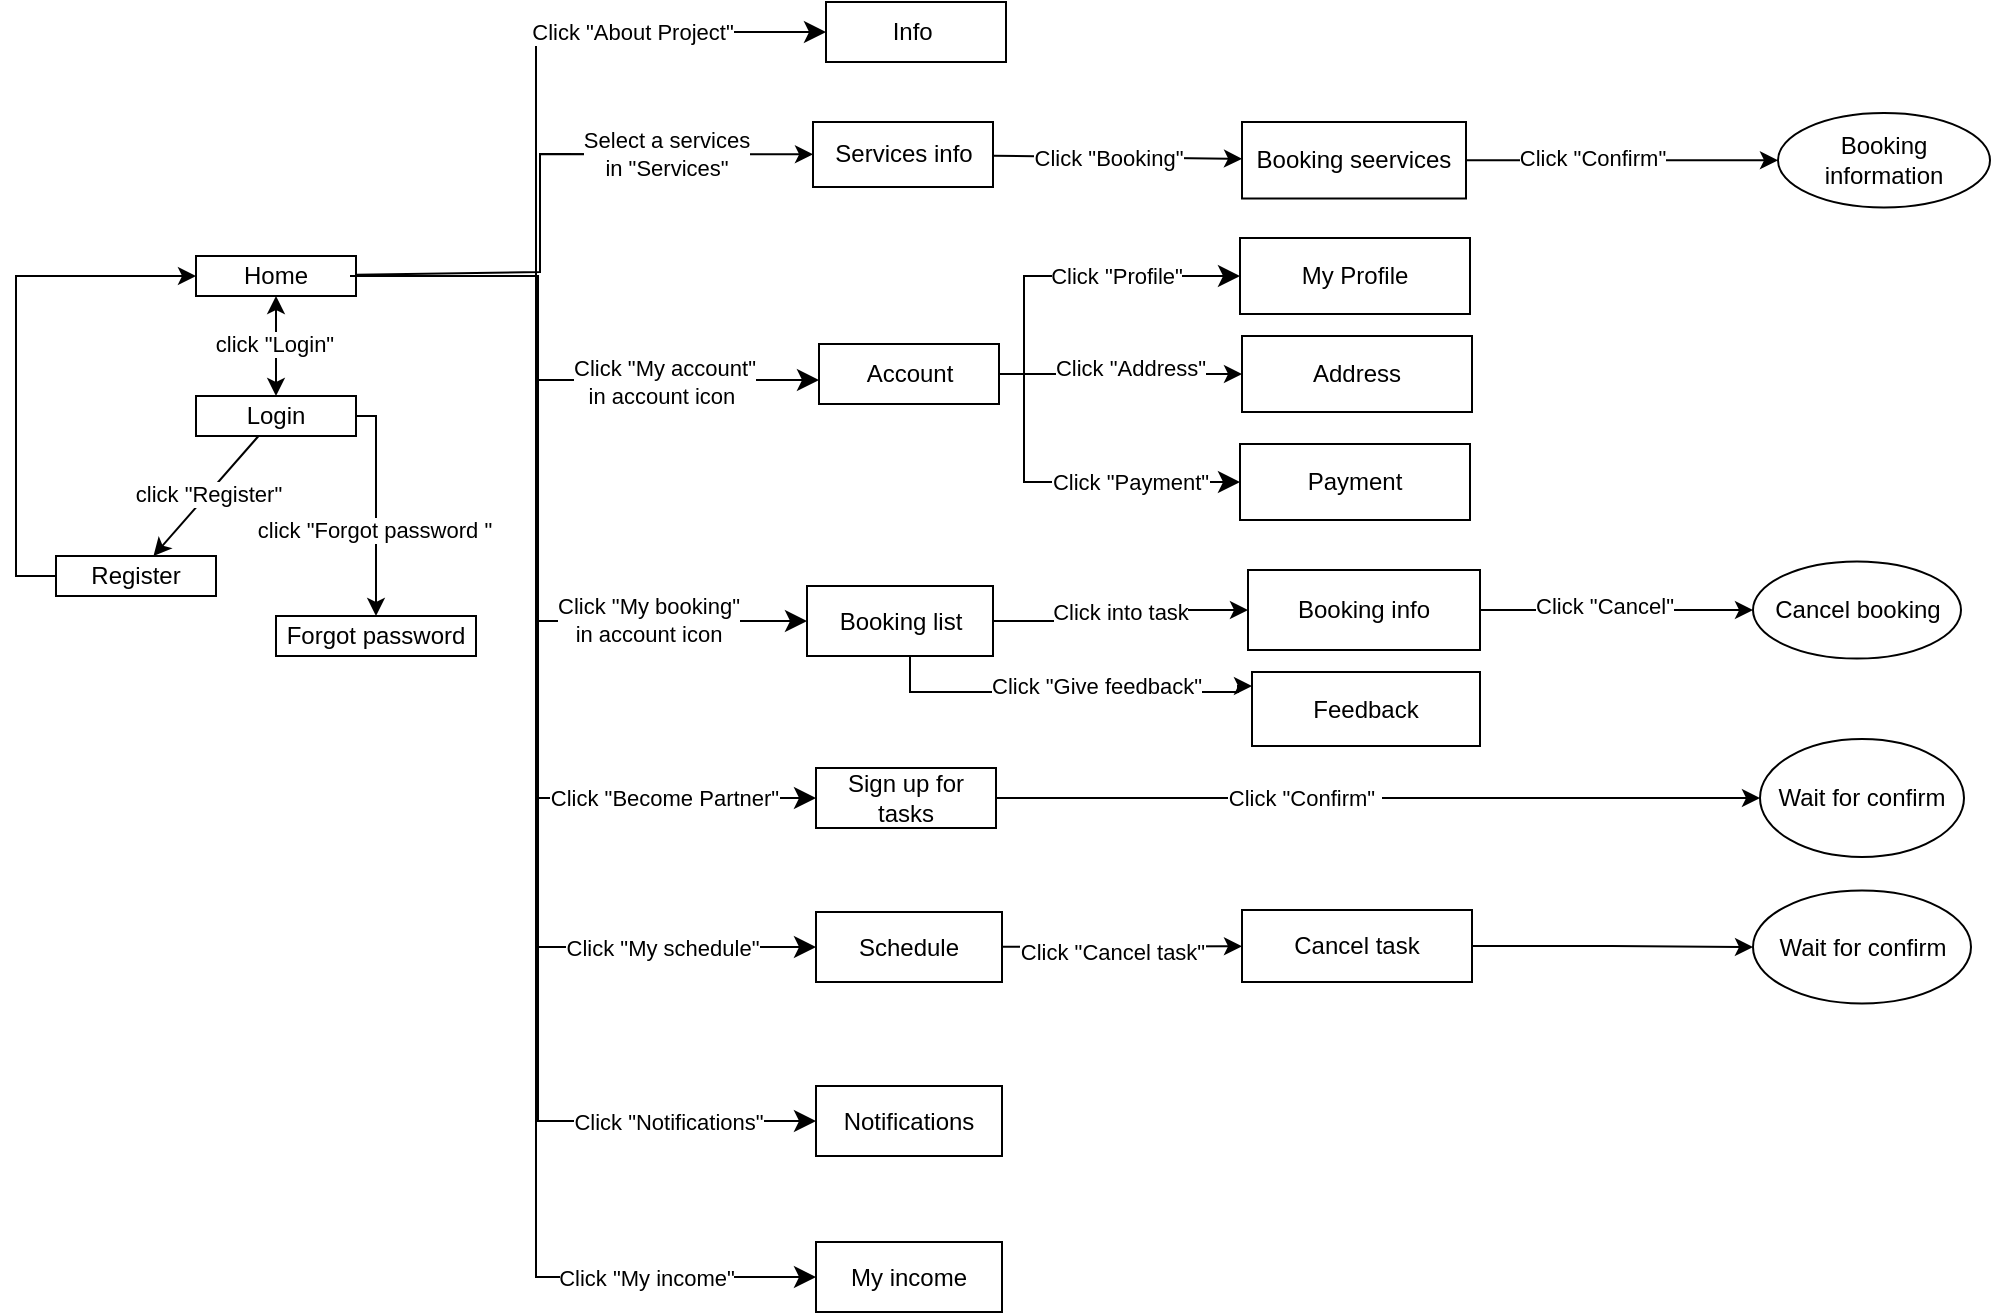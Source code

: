 <mxfile version="21.7.4" type="device">
  <diagram id="C5RBs43oDa-KdzZeNtuy" name="Page-1">
    <mxGraphModel dx="1116" dy="592" grid="0" gridSize="11" guides="1" tooltips="1" connect="1" arrows="1" fold="1" page="1" pageScale="1" pageWidth="827" pageHeight="1169" math="0" shadow="0">
      <root>
        <mxCell id="WIyWlLk6GJQsqaUBKTNV-0" />
        <mxCell id="WIyWlLk6GJQsqaUBKTNV-1" parent="WIyWlLk6GJQsqaUBKTNV-0" />
        <mxCell id="WIyWlLk6GJQsqaUBKTNV-3" value="Home" style="rounded=0;whiteSpace=wrap;html=1;fontSize=12;glass=0;strokeWidth=1;shadow=0;" parent="WIyWlLk6GJQsqaUBKTNV-1" vertex="1">
          <mxGeometry x="190" y="140" width="80" height="20" as="geometry" />
        </mxCell>
        <mxCell id="bv_BIJu1D8eU22o0W_cF-1" value="Login" style="rounded=0;whiteSpace=wrap;html=1;fontSize=12;glass=0;strokeWidth=1;shadow=0;" parent="WIyWlLk6GJQsqaUBKTNV-1" vertex="1">
          <mxGeometry x="190" y="210" width="80" height="20" as="geometry" />
        </mxCell>
        <mxCell id="bv_BIJu1D8eU22o0W_cF-2" value="Register" style="rounded=0;whiteSpace=wrap;html=1;fontSize=12;glass=0;strokeWidth=1;shadow=0;" parent="WIyWlLk6GJQsqaUBKTNV-1" vertex="1">
          <mxGeometry x="120" y="290" width="80" height="20" as="geometry" />
        </mxCell>
        <mxCell id="bv_BIJu1D8eU22o0W_cF-3" value="" style="endArrow=classic;startArrow=classic;html=1;rounded=0;fontStyle=1" parent="WIyWlLk6GJQsqaUBKTNV-1" source="bv_BIJu1D8eU22o0W_cF-1" target="WIyWlLk6GJQsqaUBKTNV-3" edge="1">
          <mxGeometry width="50" height="50" relative="1" as="geometry">
            <mxPoint x="330" y="280" as="sourcePoint" />
            <mxPoint x="330" y="240" as="targetPoint" />
          </mxGeometry>
        </mxCell>
        <mxCell id="bv_BIJu1D8eU22o0W_cF-32" value="click &quot;Login&quot;" style="edgeLabel;html=1;align=center;verticalAlign=middle;resizable=0;points=[];" parent="bv_BIJu1D8eU22o0W_cF-3" vertex="1" connectable="0">
          <mxGeometry x="0.063" y="1" relative="1" as="geometry">
            <mxPoint as="offset" />
          </mxGeometry>
        </mxCell>
        <mxCell id="bv_BIJu1D8eU22o0W_cF-5" value="" style="endArrow=classic;html=1;rounded=0;" parent="WIyWlLk6GJQsqaUBKTNV-1" source="bv_BIJu1D8eU22o0W_cF-2" target="WIyWlLk6GJQsqaUBKTNV-3" edge="1">
          <mxGeometry width="50" height="50" relative="1" as="geometry">
            <mxPoint x="170" y="268.36" as="sourcePoint" />
            <mxPoint x="197.12" y="171.64" as="targetPoint" />
            <Array as="points">
              <mxPoint x="100" y="300" />
              <mxPoint x="100" y="250" />
              <mxPoint x="100" y="150" />
            </Array>
          </mxGeometry>
        </mxCell>
        <mxCell id="bv_BIJu1D8eU22o0W_cF-6" value="" style="endArrow=classic;html=1;rounded=0;" parent="WIyWlLk6GJQsqaUBKTNV-1" source="bv_BIJu1D8eU22o0W_cF-1" target="bv_BIJu1D8eU22o0W_cF-2" edge="1">
          <mxGeometry width="50" height="50" relative="1" as="geometry">
            <mxPoint x="330" y="230" as="sourcePoint" />
            <mxPoint x="380" y="180" as="targetPoint" />
          </mxGeometry>
        </mxCell>
        <mxCell id="bv_BIJu1D8eU22o0W_cF-33" value="click &quot;Register&quot;" style="edgeLabel;html=1;align=center;verticalAlign=middle;resizable=0;points=[];" parent="bv_BIJu1D8eU22o0W_cF-6" vertex="1" connectable="0">
          <mxGeometry x="-0.032" relative="1" as="geometry">
            <mxPoint as="offset" />
          </mxGeometry>
        </mxCell>
        <mxCell id="bv_BIJu1D8eU22o0W_cF-7" value="" style="endArrow=classic;html=1;rounded=0;" parent="WIyWlLk6GJQsqaUBKTNV-1" source="bv_BIJu1D8eU22o0W_cF-1" target="bv_BIJu1D8eU22o0W_cF-8" edge="1">
          <mxGeometry width="50" height="50" relative="1" as="geometry">
            <mxPoint x="330" y="230" as="sourcePoint" />
            <mxPoint x="380" y="180" as="targetPoint" />
            <Array as="points">
              <mxPoint x="280" y="220" />
            </Array>
          </mxGeometry>
        </mxCell>
        <mxCell id="bv_BIJu1D8eU22o0W_cF-34" value="click &quot;Forgot password &quot;" style="edgeLabel;html=1;align=center;verticalAlign=middle;resizable=0;points=[];" parent="bv_BIJu1D8eU22o0W_cF-7" vertex="1" connectable="0">
          <mxGeometry x="0.21" y="-1" relative="1" as="geometry">
            <mxPoint as="offset" />
          </mxGeometry>
        </mxCell>
        <mxCell id="bv_BIJu1D8eU22o0W_cF-8" value="Forgot password" style="rounded=0;whiteSpace=wrap;html=1;fontSize=12;glass=0;strokeWidth=1;shadow=0;" parent="WIyWlLk6GJQsqaUBKTNV-1" vertex="1">
          <mxGeometry x="230" y="320" width="100" height="20" as="geometry" />
        </mxCell>
        <mxCell id="bv_BIJu1D8eU22o0W_cF-10" value="Info&amp;nbsp;" style="rounded=0;whiteSpace=wrap;html=1;" parent="WIyWlLk6GJQsqaUBKTNV-1" vertex="1">
          <mxGeometry x="505" y="13" width="90" height="30" as="geometry" />
        </mxCell>
        <mxCell id="bv_BIJu1D8eU22o0W_cF-18" value="" style="edgeStyle=elbowEdgeStyle;elbow=horizontal;endArrow=classic;html=1;curved=0;rounded=0;endSize=8;startSize=8;" parent="WIyWlLk6GJQsqaUBKTNV-1" source="WIyWlLk6GJQsqaUBKTNV-3" target="bv_BIJu1D8eU22o0W_cF-10" edge="1">
          <mxGeometry width="50" height="50" relative="1" as="geometry">
            <mxPoint x="440" y="170" as="sourcePoint" />
            <mxPoint x="490" y="120" as="targetPoint" />
            <Array as="points">
              <mxPoint x="360" y="120" />
            </Array>
          </mxGeometry>
        </mxCell>
        <mxCell id="bv_BIJu1D8eU22o0W_cF-21" value="Click &quot;About Project&quot;" style="edgeLabel;html=1;align=center;verticalAlign=middle;resizable=0;points=[];" parent="bv_BIJu1D8eU22o0W_cF-18" vertex="1" connectable="0">
          <mxGeometry x="0.437" y="1" relative="1" as="geometry">
            <mxPoint x="3" y="1" as="offset" />
          </mxGeometry>
        </mxCell>
        <mxCell id="bv_BIJu1D8eU22o0W_cF-19" value="" style="edgeStyle=elbowEdgeStyle;elbow=horizontal;endArrow=classic;html=1;curved=0;rounded=0;endSize=8;startSize=8;" parent="WIyWlLk6GJQsqaUBKTNV-1" target="bv_BIJu1D8eU22o0W_cF-23" edge="1">
          <mxGeometry width="50" height="50" relative="1" as="geometry">
            <mxPoint x="267" y="150" as="sourcePoint" />
            <mxPoint x="495.5" y="242" as="targetPoint" />
            <Array as="points">
              <mxPoint x="360" y="202" />
              <mxPoint x="357" y="200" />
              <mxPoint x="357" y="220" />
              <mxPoint x="357" y="180" />
            </Array>
          </mxGeometry>
        </mxCell>
        <mxCell id="bv_BIJu1D8eU22o0W_cF-36" value="Click &quot;My account&quot;&lt;br&gt;in account icon&amp;nbsp;" style="edgeLabel;html=1;align=center;verticalAlign=middle;resizable=0;points=[];" parent="bv_BIJu1D8eU22o0W_cF-19" vertex="1" connectable="0">
          <mxGeometry x="0.515" y="2" relative="1" as="geometry">
            <mxPoint x="-8" y="3" as="offset" />
          </mxGeometry>
        </mxCell>
        <mxCell id="bv_BIJu1D8eU22o0W_cF-23" value="Account" style="rounded=0;whiteSpace=wrap;html=1;" parent="WIyWlLk6GJQsqaUBKTNV-1" vertex="1">
          <mxGeometry x="501.5" y="184" width="90" height="30" as="geometry" />
        </mxCell>
        <mxCell id="bv_BIJu1D8eU22o0W_cF-26" value="Services info" style="rounded=0;whiteSpace=wrap;html=1;" parent="WIyWlLk6GJQsqaUBKTNV-1" vertex="1">
          <mxGeometry x="498.5" y="73" width="90" height="32.5" as="geometry" />
        </mxCell>
        <mxCell id="bv_BIJu1D8eU22o0W_cF-28" value="" style="endArrow=classic;html=1;rounded=0;" parent="WIyWlLk6GJQsqaUBKTNV-1" source="WIyWlLk6GJQsqaUBKTNV-3" target="bv_BIJu1D8eU22o0W_cF-26" edge="1">
          <mxGeometry width="50" height="50" relative="1" as="geometry">
            <mxPoint x="500" y="200" as="sourcePoint" />
            <mxPoint x="550" y="150" as="targetPoint" />
            <Array as="points">
              <mxPoint x="362" y="148" />
              <mxPoint x="362" y="118" />
              <mxPoint x="362" y="89" />
            </Array>
          </mxGeometry>
        </mxCell>
        <mxCell id="bv_BIJu1D8eU22o0W_cF-31" value="Select a services&lt;br&gt;in &quot;Services&quot;" style="edgeLabel;html=1;align=center;verticalAlign=middle;resizable=0;points=[];" parent="bv_BIJu1D8eU22o0W_cF-28" vertex="1" connectable="0">
          <mxGeometry x="0.304" relative="1" as="geometry">
            <mxPoint x="26" as="offset" />
          </mxGeometry>
        </mxCell>
        <mxCell id="bv_BIJu1D8eU22o0W_cF-29" value="Booking information" style="ellipse;whiteSpace=wrap;html=1;" parent="WIyWlLk6GJQsqaUBKTNV-1" vertex="1">
          <mxGeometry x="981" y="68.5" width="106" height="47.25" as="geometry" />
        </mxCell>
        <mxCell id="bv_BIJu1D8eU22o0W_cF-30" value="" style="endArrow=classic;html=1;rounded=0;" parent="WIyWlLk6GJQsqaUBKTNV-1" source="bv_BIJu1D8eU22o0W_cF-26" target="4HElps-lC5yivj_A6bfh-7" edge="1">
          <mxGeometry width="50" height="50" relative="1" as="geometry">
            <mxPoint x="500" y="200" as="sourcePoint" />
            <mxPoint x="550" y="150" as="targetPoint" />
            <Array as="points" />
          </mxGeometry>
        </mxCell>
        <mxCell id="bv_BIJu1D8eU22o0W_cF-35" value="Click &quot;Booking&quot;" style="edgeLabel;html=1;align=center;verticalAlign=middle;resizable=0;points=[];" parent="bv_BIJu1D8eU22o0W_cF-30" vertex="1" connectable="0">
          <mxGeometry x="0.069" y="-2" relative="1" as="geometry">
            <mxPoint x="-9" y="-2" as="offset" />
          </mxGeometry>
        </mxCell>
        <mxCell id="4HElps-lC5yivj_A6bfh-0" value="Sign up for tasks" style="rounded=0;whiteSpace=wrap;html=1;" parent="WIyWlLk6GJQsqaUBKTNV-1" vertex="1">
          <mxGeometry x="500" y="396" width="90" height="30" as="geometry" />
        </mxCell>
        <mxCell id="4HElps-lC5yivj_A6bfh-1" value="" style="edgeStyle=elbowEdgeStyle;elbow=horizontal;endArrow=classic;html=1;curved=0;rounded=0;endSize=8;startSize=8;" parent="WIyWlLk6GJQsqaUBKTNV-1" source="WIyWlLk6GJQsqaUBKTNV-3" target="4HElps-lC5yivj_A6bfh-0" edge="1">
          <mxGeometry width="50" height="50" relative="1" as="geometry">
            <mxPoint x="390" y="220" as="sourcePoint" />
            <mxPoint x="440" y="170" as="targetPoint" />
            <Array as="points">
              <mxPoint x="360" y="210" />
            </Array>
          </mxGeometry>
        </mxCell>
        <mxCell id="4HElps-lC5yivj_A6bfh-2" value="Click &quot;Become Partner&quot;" style="edgeLabel;html=1;align=center;verticalAlign=middle;resizable=0;points=[];" parent="4HElps-lC5yivj_A6bfh-1" vertex="1" connectable="0">
          <mxGeometry x="0.544" y="2" relative="1" as="geometry">
            <mxPoint x="36" y="2" as="offset" />
          </mxGeometry>
        </mxCell>
        <mxCell id="4HElps-lC5yivj_A6bfh-4" value="Wait for confirm" style="ellipse;whiteSpace=wrap;html=1;" parent="WIyWlLk6GJQsqaUBKTNV-1" vertex="1">
          <mxGeometry x="972" y="381.5" width="102" height="59" as="geometry" />
        </mxCell>
        <mxCell id="4HElps-lC5yivj_A6bfh-5" value="" style="endArrow=classic;html=1;rounded=0;" parent="WIyWlLk6GJQsqaUBKTNV-1" source="4HElps-lC5yivj_A6bfh-0" target="4HElps-lC5yivj_A6bfh-4" edge="1">
          <mxGeometry width="50" height="50" relative="1" as="geometry">
            <mxPoint x="390" y="300" as="sourcePoint" />
            <mxPoint x="440" y="250" as="targetPoint" />
          </mxGeometry>
        </mxCell>
        <mxCell id="4HElps-lC5yivj_A6bfh-6" value="Click &quot;Confirm&quot;&amp;nbsp;" style="edgeLabel;html=1;align=center;verticalAlign=middle;resizable=0;points=[];" parent="4HElps-lC5yivj_A6bfh-5" vertex="1" connectable="0">
          <mxGeometry x="-0.242" y="1" relative="1" as="geometry">
            <mxPoint x="9" y="1" as="offset" />
          </mxGeometry>
        </mxCell>
        <mxCell id="4HElps-lC5yivj_A6bfh-9" value="" style="edgeStyle=orthogonalEdgeStyle;rounded=0;orthogonalLoop=1;jettySize=auto;html=1;" parent="WIyWlLk6GJQsqaUBKTNV-1" source="4HElps-lC5yivj_A6bfh-7" target="bv_BIJu1D8eU22o0W_cF-29" edge="1">
          <mxGeometry relative="1" as="geometry" />
        </mxCell>
        <mxCell id="4HElps-lC5yivj_A6bfh-10" value="Click &quot;Confirm&quot;" style="edgeLabel;html=1;align=center;verticalAlign=middle;resizable=0;points=[];" parent="4HElps-lC5yivj_A6bfh-9" vertex="1" connectable="0">
          <mxGeometry x="-0.191" y="1" relative="1" as="geometry">
            <mxPoint as="offset" />
          </mxGeometry>
        </mxCell>
        <mxCell id="4HElps-lC5yivj_A6bfh-7" value="Booking seervices" style="rounded=0;whiteSpace=wrap;html=1;" parent="WIyWlLk6GJQsqaUBKTNV-1" vertex="1">
          <mxGeometry x="713" y="73" width="112" height="38.25" as="geometry" />
        </mxCell>
        <mxCell id="4HElps-lC5yivj_A6bfh-32" value="" style="edgeStyle=orthogonalEdgeStyle;rounded=0;orthogonalLoop=1;jettySize=auto;html=1;" parent="WIyWlLk6GJQsqaUBKTNV-1" source="4HElps-lC5yivj_A6bfh-28" target="4HElps-lC5yivj_A6bfh-31" edge="1">
          <mxGeometry relative="1" as="geometry" />
        </mxCell>
        <mxCell id="4HElps-lC5yivj_A6bfh-35" value="Click into task" style="edgeLabel;html=1;align=center;verticalAlign=middle;resizable=0;points=[];" parent="4HElps-lC5yivj_A6bfh-32" vertex="1" connectable="0">
          <mxGeometry x="0.034" y="1" relative="1" as="geometry">
            <mxPoint as="offset" />
          </mxGeometry>
        </mxCell>
        <mxCell id="4HElps-lC5yivj_A6bfh-28" value="Booking list" style="rounded=0;whiteSpace=wrap;html=1;" parent="WIyWlLk6GJQsqaUBKTNV-1" vertex="1">
          <mxGeometry x="495.5" y="305" width="93" height="35" as="geometry" />
        </mxCell>
        <mxCell id="4HElps-lC5yivj_A6bfh-29" value="" style="edgeStyle=elbowEdgeStyle;elbow=horizontal;endArrow=classic;html=1;curved=0;rounded=0;endSize=8;startSize=8;" parent="WIyWlLk6GJQsqaUBKTNV-1" source="WIyWlLk6GJQsqaUBKTNV-3" target="4HElps-lC5yivj_A6bfh-28" edge="1">
          <mxGeometry width="50" height="50" relative="1" as="geometry">
            <mxPoint x="564" y="245" as="sourcePoint" />
            <mxPoint x="614" y="195" as="targetPoint" />
            <Array as="points">
              <mxPoint x="360" y="240" />
            </Array>
          </mxGeometry>
        </mxCell>
        <mxCell id="4HElps-lC5yivj_A6bfh-30" value="Click &quot;My booking&quot; &lt;br&gt;in account icon" style="edgeLabel;html=1;align=center;verticalAlign=middle;resizable=0;points=[];" parent="4HElps-lC5yivj_A6bfh-29" vertex="1" connectable="0">
          <mxGeometry x="0.598" y="1" relative="1" as="geometry">
            <mxPoint as="offset" />
          </mxGeometry>
        </mxCell>
        <mxCell id="4HElps-lC5yivj_A6bfh-40" value="" style="edgeStyle=orthogonalEdgeStyle;rounded=0;orthogonalLoop=1;jettySize=auto;html=1;" parent="WIyWlLk6GJQsqaUBKTNV-1" source="4HElps-lC5yivj_A6bfh-28" target="4HElps-lC5yivj_A6bfh-39" edge="1">
          <mxGeometry relative="1" as="geometry">
            <Array as="points">
              <mxPoint x="547" y="358" />
              <mxPoint x="711" y="358" />
              <mxPoint x="711" y="355" />
            </Array>
          </mxGeometry>
        </mxCell>
        <mxCell id="4HElps-lC5yivj_A6bfh-41" value="Click &quot;Give feedback&quot;" style="edgeLabel;html=1;align=center;verticalAlign=middle;resizable=0;points=[];" parent="4HElps-lC5yivj_A6bfh-40" vertex="1" connectable="0">
          <mxGeometry x="0.007" y="4" relative="1" as="geometry">
            <mxPoint x="14" y="1" as="offset" />
          </mxGeometry>
        </mxCell>
        <mxCell id="lp8ID-aSTsrR-HLMevbR-1" value="" style="edgeStyle=orthogonalEdgeStyle;rounded=0;orthogonalLoop=1;jettySize=auto;html=1;" edge="1" parent="WIyWlLk6GJQsqaUBKTNV-1" source="4HElps-lC5yivj_A6bfh-31" target="lp8ID-aSTsrR-HLMevbR-0">
          <mxGeometry relative="1" as="geometry" />
        </mxCell>
        <mxCell id="lp8ID-aSTsrR-HLMevbR-2" value="Click &quot;Cancel&quot;" style="edgeLabel;html=1;align=center;verticalAlign=middle;resizable=0;points=[];" vertex="1" connectable="0" parent="lp8ID-aSTsrR-HLMevbR-1">
          <mxGeometry x="-0.097" y="2" relative="1" as="geometry">
            <mxPoint as="offset" />
          </mxGeometry>
        </mxCell>
        <mxCell id="4HElps-lC5yivj_A6bfh-31" value="Booking info" style="rounded=0;whiteSpace=wrap;html=1;" parent="WIyWlLk6GJQsqaUBKTNV-1" vertex="1">
          <mxGeometry x="716" y="297" width="116" height="40" as="geometry" />
        </mxCell>
        <mxCell id="4HElps-lC5yivj_A6bfh-39" value="Feedback" style="rounded=0;whiteSpace=wrap;html=1;" parent="WIyWlLk6GJQsqaUBKTNV-1" vertex="1">
          <mxGeometry x="718" y="348" width="114" height="37" as="geometry" />
        </mxCell>
        <mxCell id="4HElps-lC5yivj_A6bfh-44" value="Schedule" style="rounded=0;whiteSpace=wrap;html=1;" parent="WIyWlLk6GJQsqaUBKTNV-1" vertex="1">
          <mxGeometry x="500" y="468" width="93" height="35" as="geometry" />
        </mxCell>
        <mxCell id="4HElps-lC5yivj_A6bfh-58" value="" style="edgeStyle=orthogonalEdgeStyle;rounded=0;orthogonalLoop=1;jettySize=auto;html=1;" parent="WIyWlLk6GJQsqaUBKTNV-1" source="4HElps-lC5yivj_A6bfh-45" target="4HElps-lC5yivj_A6bfh-57" edge="1">
          <mxGeometry relative="1" as="geometry" />
        </mxCell>
        <mxCell id="4HElps-lC5yivj_A6bfh-45" value="Cancel task" style="rounded=0;whiteSpace=wrap;html=1;" parent="WIyWlLk6GJQsqaUBKTNV-1" vertex="1">
          <mxGeometry x="713" y="467" width="115" height="36" as="geometry" />
        </mxCell>
        <mxCell id="4HElps-lC5yivj_A6bfh-47" value="" style="edgeStyle=elbowEdgeStyle;elbow=horizontal;endArrow=classic;html=1;curved=0;rounded=0;endSize=8;startSize=8;" parent="WIyWlLk6GJQsqaUBKTNV-1" source="WIyWlLk6GJQsqaUBKTNV-3" target="4HElps-lC5yivj_A6bfh-44" edge="1">
          <mxGeometry width="50" height="50" relative="1" as="geometry">
            <mxPoint x="564" y="437" as="sourcePoint" />
            <mxPoint x="614" y="387" as="targetPoint" />
            <Array as="points">
              <mxPoint x="361" y="301" />
            </Array>
          </mxGeometry>
        </mxCell>
        <mxCell id="4HElps-lC5yivj_A6bfh-48" value="Click &quot;My schedule&quot;" style="edgeLabel;html=1;align=center;verticalAlign=middle;resizable=0;points=[];" parent="4HElps-lC5yivj_A6bfh-47" vertex="1" connectable="0">
          <mxGeometry x="0.664" relative="1" as="geometry">
            <mxPoint x="18" as="offset" />
          </mxGeometry>
        </mxCell>
        <mxCell id="4HElps-lC5yivj_A6bfh-51" value="" style="endArrow=classic;html=1;rounded=0;" parent="WIyWlLk6GJQsqaUBKTNV-1" source="4HElps-lC5yivj_A6bfh-44" target="4HElps-lC5yivj_A6bfh-45" edge="1">
          <mxGeometry width="50" height="50" relative="1" as="geometry">
            <mxPoint x="564" y="437" as="sourcePoint" />
            <mxPoint x="614" y="387" as="targetPoint" />
          </mxGeometry>
        </mxCell>
        <mxCell id="4HElps-lC5yivj_A6bfh-53" value="Click &quot;Cancel task&quot;" style="edgeLabel;html=1;align=center;verticalAlign=middle;resizable=0;points=[];" parent="4HElps-lC5yivj_A6bfh-51" vertex="1" connectable="0">
          <mxGeometry x="-0.158" y="-2" relative="1" as="geometry">
            <mxPoint x="4" as="offset" />
          </mxGeometry>
        </mxCell>
        <mxCell id="4HElps-lC5yivj_A6bfh-57" value="Wait for confirm" style="ellipse;whiteSpace=wrap;html=1;" parent="WIyWlLk6GJQsqaUBKTNV-1" vertex="1">
          <mxGeometry x="968.5" y="457.25" width="109" height="56.5" as="geometry" />
        </mxCell>
        <mxCell id="4HElps-lC5yivj_A6bfh-60" value="Notifications" style="rounded=0;whiteSpace=wrap;html=1;" parent="WIyWlLk6GJQsqaUBKTNV-1" vertex="1">
          <mxGeometry x="500" y="555" width="93" height="35" as="geometry" />
        </mxCell>
        <mxCell id="4HElps-lC5yivj_A6bfh-61" value="" style="edgeStyle=elbowEdgeStyle;elbow=horizontal;endArrow=classic;html=1;curved=0;rounded=0;endSize=8;startSize=8;" parent="WIyWlLk6GJQsqaUBKTNV-1" source="WIyWlLk6GJQsqaUBKTNV-3" target="4HElps-lC5yivj_A6bfh-60" edge="1">
          <mxGeometry width="50" height="50" relative="1" as="geometry">
            <mxPoint x="564" y="437" as="sourcePoint" />
            <mxPoint x="614" y="387" as="targetPoint" />
            <Array as="points">
              <mxPoint x="361" y="348" />
            </Array>
          </mxGeometry>
        </mxCell>
        <mxCell id="4HElps-lC5yivj_A6bfh-62" value="Click &quot;Notifications&quot;" style="edgeLabel;html=1;align=center;verticalAlign=middle;resizable=0;points=[];" parent="4HElps-lC5yivj_A6bfh-61" vertex="1" connectable="0">
          <mxGeometry x="0.68" y="3" relative="1" as="geometry">
            <mxPoint x="30" y="3" as="offset" />
          </mxGeometry>
        </mxCell>
        <mxCell id="lp8ID-aSTsrR-HLMevbR-0" value="Cancel booking" style="ellipse;whiteSpace=wrap;html=1;" vertex="1" parent="WIyWlLk6GJQsqaUBKTNV-1">
          <mxGeometry x="968.5" y="292.75" width="104" height="48.5" as="geometry" />
        </mxCell>
        <mxCell id="lp8ID-aSTsrR-HLMevbR-3" value="My income" style="rounded=0;whiteSpace=wrap;html=1;" vertex="1" parent="WIyWlLk6GJQsqaUBKTNV-1">
          <mxGeometry x="500" y="633" width="93" height="35" as="geometry" />
        </mxCell>
        <mxCell id="lp8ID-aSTsrR-HLMevbR-4" value="" style="edgeStyle=elbowEdgeStyle;elbow=horizontal;endArrow=classic;html=1;curved=0;rounded=0;endSize=8;startSize=8;" edge="1" parent="WIyWlLk6GJQsqaUBKTNV-1" source="WIyWlLk6GJQsqaUBKTNV-3" target="lp8ID-aSTsrR-HLMevbR-3">
          <mxGeometry width="50" height="50" relative="1" as="geometry">
            <mxPoint x="252" y="226" as="sourcePoint" />
            <mxPoint x="481" y="626" as="targetPoint" />
            <Array as="points">
              <mxPoint x="360" y="396" />
            </Array>
          </mxGeometry>
        </mxCell>
        <mxCell id="lp8ID-aSTsrR-HLMevbR-5" value="Click &quot;My income&quot;" style="edgeLabel;html=1;align=center;verticalAlign=middle;resizable=0;points=[];" vertex="1" connectable="0" parent="lp8ID-aSTsrR-HLMevbR-4">
          <mxGeometry x="0.68" y="3" relative="1" as="geometry">
            <mxPoint x="32" y="3" as="offset" />
          </mxGeometry>
        </mxCell>
        <mxCell id="lp8ID-aSTsrR-HLMevbR-12" style="edgeStyle=orthogonalEdgeStyle;rounded=0;orthogonalLoop=1;jettySize=auto;html=1;exitX=0.5;exitY=1;exitDx=0;exitDy=0;" edge="1" parent="WIyWlLk6GJQsqaUBKTNV-1" source="bv_BIJu1D8eU22o0W_cF-23" target="bv_BIJu1D8eU22o0W_cF-23">
          <mxGeometry relative="1" as="geometry" />
        </mxCell>
        <mxCell id="lp8ID-aSTsrR-HLMevbR-13" value="My Profile" style="rounded=0;whiteSpace=wrap;html=1;" vertex="1" parent="WIyWlLk6GJQsqaUBKTNV-1">
          <mxGeometry x="712" y="131" width="115" height="38" as="geometry" />
        </mxCell>
        <mxCell id="lp8ID-aSTsrR-HLMevbR-14" value="Address" style="rounded=0;whiteSpace=wrap;html=1;" vertex="1" parent="WIyWlLk6GJQsqaUBKTNV-1">
          <mxGeometry x="713" y="180" width="115" height="38" as="geometry" />
        </mxCell>
        <mxCell id="lp8ID-aSTsrR-HLMevbR-15" value="Payment" style="rounded=0;whiteSpace=wrap;html=1;" vertex="1" parent="WIyWlLk6GJQsqaUBKTNV-1">
          <mxGeometry x="712" y="234" width="115" height="38" as="geometry" />
        </mxCell>
        <mxCell id="lp8ID-aSTsrR-HLMevbR-16" value="" style="endArrow=classic;html=1;rounded=0;" edge="1" parent="WIyWlLk6GJQsqaUBKTNV-1" source="bv_BIJu1D8eU22o0W_cF-23" target="lp8ID-aSTsrR-HLMevbR-14">
          <mxGeometry width="50" height="50" relative="1" as="geometry">
            <mxPoint x="536" y="289" as="sourcePoint" />
            <mxPoint x="586" y="239" as="targetPoint" />
          </mxGeometry>
        </mxCell>
        <mxCell id="lp8ID-aSTsrR-HLMevbR-21" value="Click &quot;Address&quot;" style="edgeLabel;html=1;align=center;verticalAlign=middle;resizable=0;points=[];" vertex="1" connectable="0" parent="lp8ID-aSTsrR-HLMevbR-16">
          <mxGeometry x="0.235" y="3" relative="1" as="geometry">
            <mxPoint x="-10" as="offset" />
          </mxGeometry>
        </mxCell>
        <mxCell id="lp8ID-aSTsrR-HLMevbR-17" value="" style="edgeStyle=elbowEdgeStyle;elbow=horizontal;endArrow=classic;html=1;curved=0;rounded=0;endSize=8;startSize=8;" edge="1" parent="WIyWlLk6GJQsqaUBKTNV-1" source="bv_BIJu1D8eU22o0W_cF-23" target="lp8ID-aSTsrR-HLMevbR-13">
          <mxGeometry width="50" height="50" relative="1" as="geometry">
            <mxPoint x="536" y="289" as="sourcePoint" />
            <mxPoint x="586" y="239" as="targetPoint" />
            <Array as="points">
              <mxPoint x="604" y="174" />
            </Array>
          </mxGeometry>
        </mxCell>
        <mxCell id="lp8ID-aSTsrR-HLMevbR-20" value="Click &quot;Profile&quot;" style="edgeLabel;html=1;align=center;verticalAlign=middle;resizable=0;points=[];" vertex="1" connectable="0" parent="lp8ID-aSTsrR-HLMevbR-17">
          <mxGeometry x="0.351" relative="1" as="geometry">
            <mxPoint x="-7" as="offset" />
          </mxGeometry>
        </mxCell>
        <mxCell id="lp8ID-aSTsrR-HLMevbR-18" value="" style="edgeStyle=elbowEdgeStyle;elbow=horizontal;endArrow=classic;html=1;curved=0;rounded=0;endSize=8;startSize=8;" edge="1" parent="WIyWlLk6GJQsqaUBKTNV-1" source="bv_BIJu1D8eU22o0W_cF-23" target="lp8ID-aSTsrR-HLMevbR-15">
          <mxGeometry width="50" height="50" relative="1" as="geometry">
            <mxPoint x="536" y="289" as="sourcePoint" />
            <mxPoint x="586" y="239" as="targetPoint" />
            <Array as="points">
              <mxPoint x="604" y="223" />
            </Array>
          </mxGeometry>
        </mxCell>
        <mxCell id="lp8ID-aSTsrR-HLMevbR-22" value="Click &quot;Payment&quot;" style="edgeLabel;html=1;align=center;verticalAlign=middle;resizable=0;points=[];" vertex="1" connectable="0" parent="lp8ID-aSTsrR-HLMevbR-18">
          <mxGeometry x="0.454" y="-1" relative="1" as="geometry">
            <mxPoint x="-8" y="-1" as="offset" />
          </mxGeometry>
        </mxCell>
      </root>
    </mxGraphModel>
  </diagram>
</mxfile>
